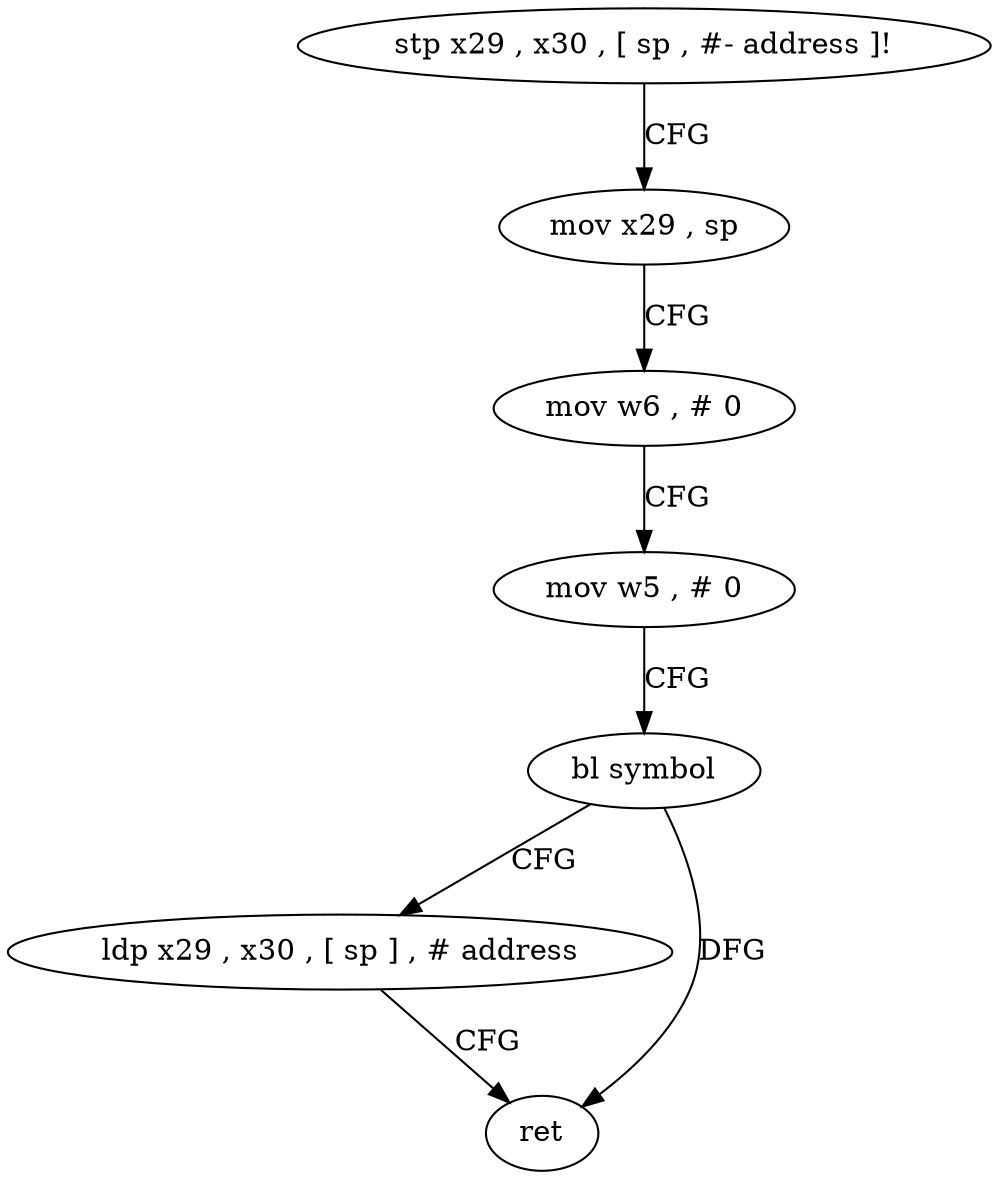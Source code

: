 digraph "func" {
"4205404" [label = "stp x29 , x30 , [ sp , #- address ]!" ]
"4205408" [label = "mov x29 , sp" ]
"4205412" [label = "mov w6 , # 0" ]
"4205416" [label = "mov w5 , # 0" ]
"4205420" [label = "bl symbol" ]
"4205424" [label = "ldp x29 , x30 , [ sp ] , # address" ]
"4205428" [label = "ret" ]
"4205404" -> "4205408" [ label = "CFG" ]
"4205408" -> "4205412" [ label = "CFG" ]
"4205412" -> "4205416" [ label = "CFG" ]
"4205416" -> "4205420" [ label = "CFG" ]
"4205420" -> "4205424" [ label = "CFG" ]
"4205420" -> "4205428" [ label = "DFG" ]
"4205424" -> "4205428" [ label = "CFG" ]
}
